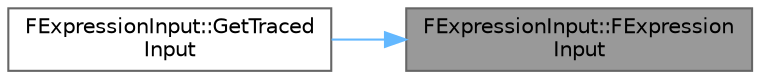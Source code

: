 digraph "FExpressionInput::FExpressionInput"
{
 // INTERACTIVE_SVG=YES
 // LATEX_PDF_SIZE
  bgcolor="transparent";
  edge [fontname=Helvetica,fontsize=10,labelfontname=Helvetica,labelfontsize=10];
  node [fontname=Helvetica,fontsize=10,shape=box,height=0.2,width=0.4];
  rankdir="RL";
  Node1 [id="Node000001",label="FExpressionInput::FExpression\lInput",height=0.2,width=0.4,color="gray40", fillcolor="grey60", style="filled", fontcolor="black",tooltip=" "];
  Node1 -> Node2 [id="edge1_Node000001_Node000002",dir="back",color="steelblue1",style="solid",tooltip=" "];
  Node2 [id="Node000002",label="FExpressionInput::GetTraced\lInput",height=0.2,width=0.4,color="grey40", fillcolor="white", style="filled",URL="$da/dc9/structFExpressionInput.html#ae8057ba9f22c5ee553f87f56d6017780",tooltip="If this input goes through reroute nodes or other paths that should not affect code,..."];
}
